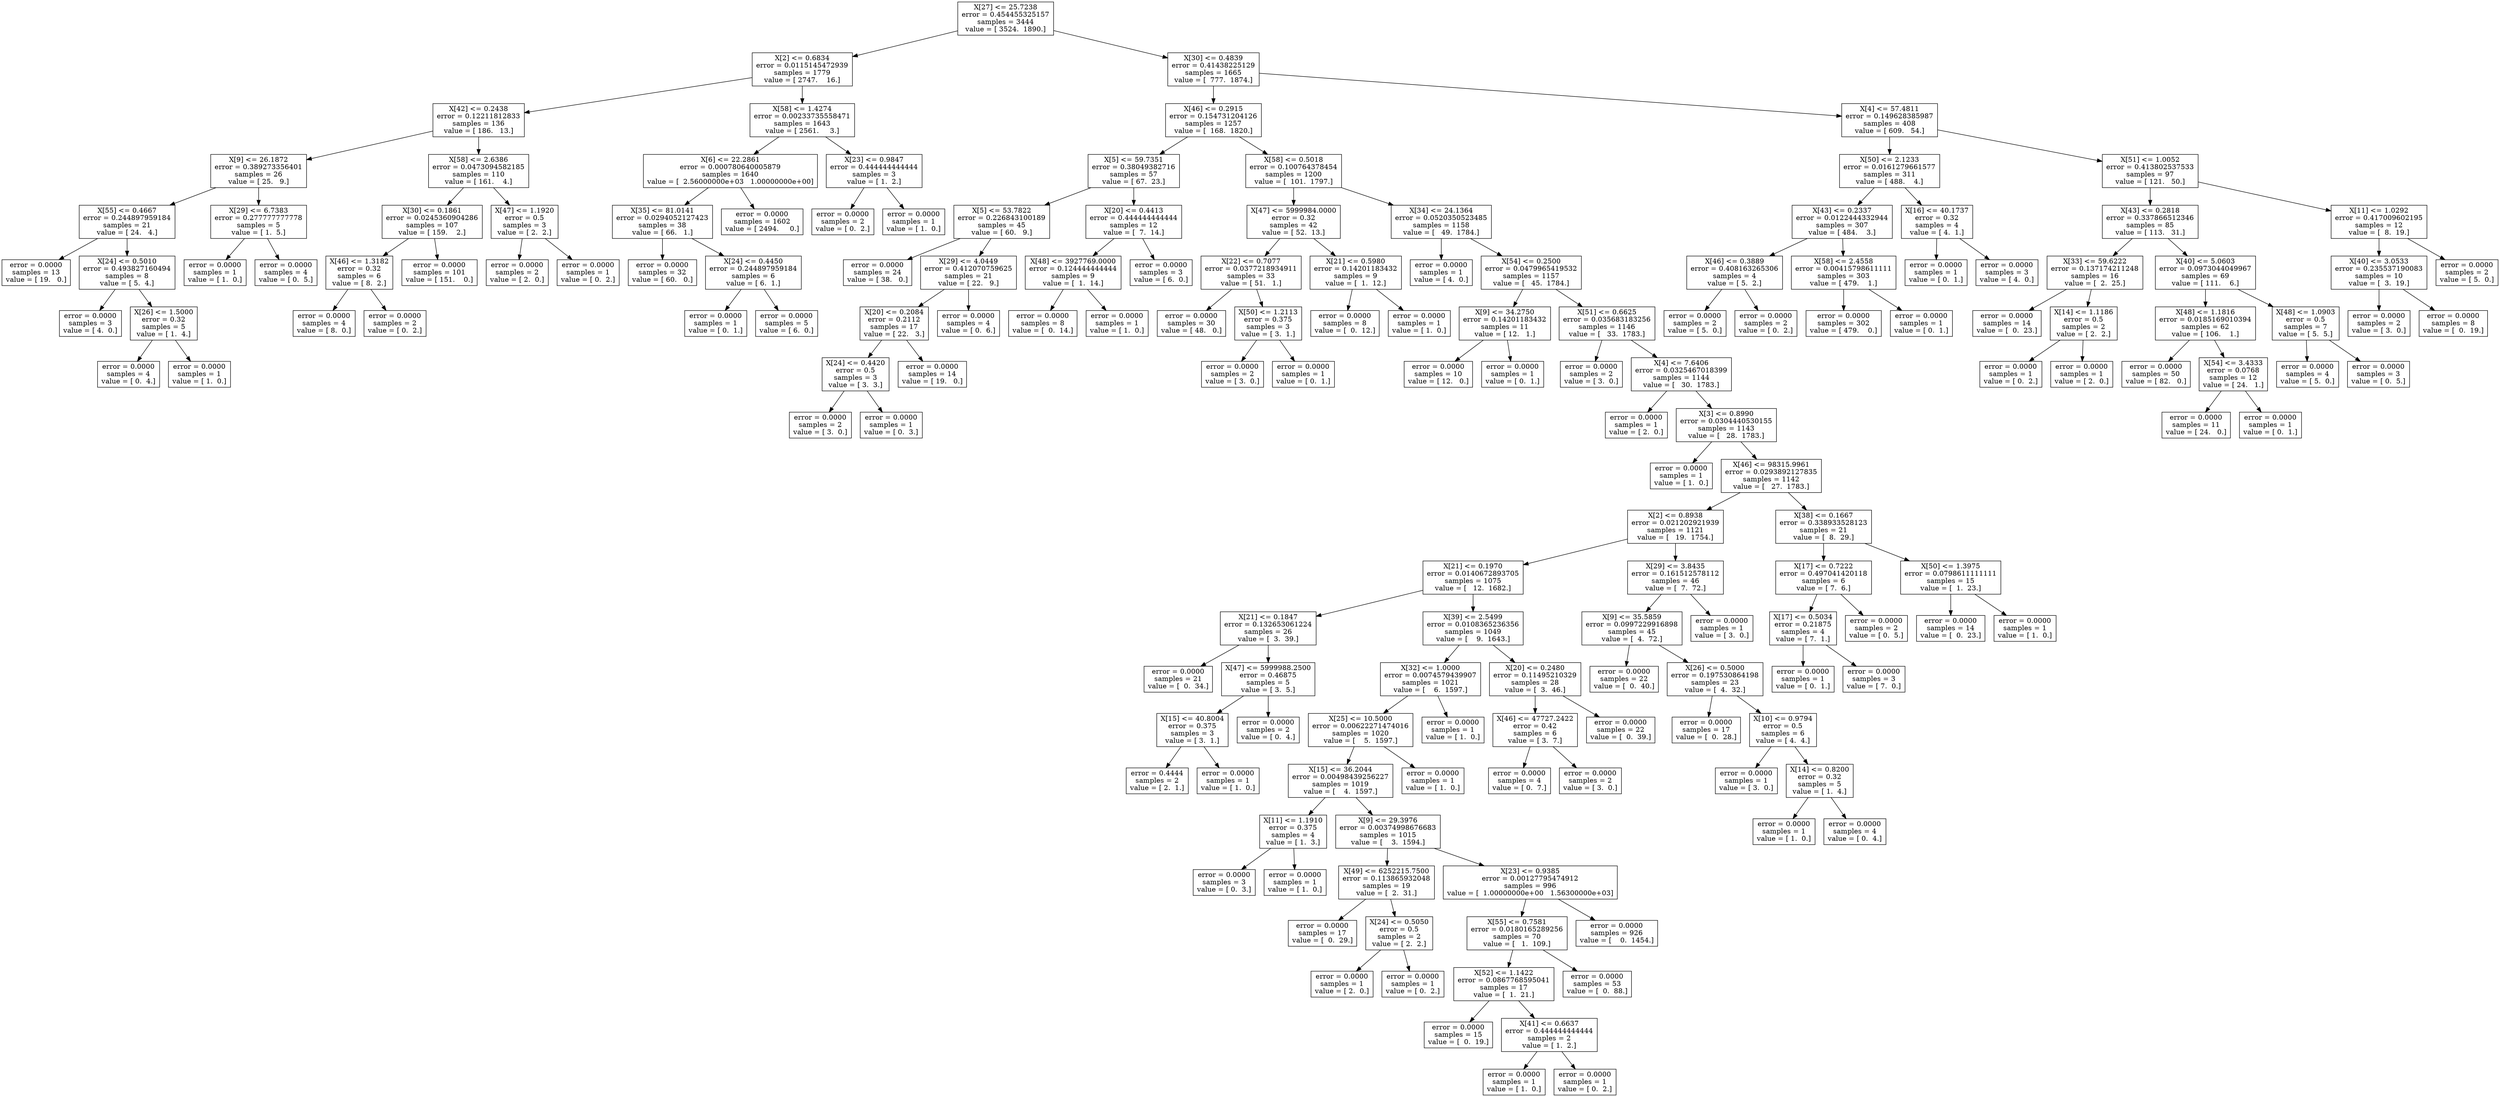 digraph Tree {
0 [label="X[27] <= 25.7238\nerror = 0.454455325157\nsamples = 3444\nvalue = [ 3524.  1890.]", shape="box"] ;
1 [label="X[2] <= 0.6834\nerror = 0.0115145472939\nsamples = 1779\nvalue = [ 2747.    16.]", shape="box"] ;
0 -> 1 ;
2 [label="X[42] <= 0.2438\nerror = 0.12211812833\nsamples = 136\nvalue = [ 186.   13.]", shape="box"] ;
1 -> 2 ;
3 [label="X[9] <= 26.1872\nerror = 0.389273356401\nsamples = 26\nvalue = [ 25.   9.]", shape="box"] ;
2 -> 3 ;
4 [label="X[55] <= 0.4667\nerror = 0.244897959184\nsamples = 21\nvalue = [ 24.   4.]", shape="box"] ;
3 -> 4 ;
5 [label="error = 0.0000\nsamples = 13\nvalue = [ 19.   0.]", shape="box"] ;
4 -> 5 ;
6 [label="X[24] <= 0.5010\nerror = 0.493827160494\nsamples = 8\nvalue = [ 5.  4.]", shape="box"] ;
4 -> 6 ;
7 [label="error = 0.0000\nsamples = 3\nvalue = [ 4.  0.]", shape="box"] ;
6 -> 7 ;
8 [label="X[26] <= 1.5000\nerror = 0.32\nsamples = 5\nvalue = [ 1.  4.]", shape="box"] ;
6 -> 8 ;
9 [label="error = 0.0000\nsamples = 4\nvalue = [ 0.  4.]", shape="box"] ;
8 -> 9 ;
10 [label="error = 0.0000\nsamples = 1\nvalue = [ 1.  0.]", shape="box"] ;
8 -> 10 ;
11 [label="X[29] <= 6.7383\nerror = 0.277777777778\nsamples = 5\nvalue = [ 1.  5.]", shape="box"] ;
3 -> 11 ;
12 [label="error = 0.0000\nsamples = 1\nvalue = [ 1.  0.]", shape="box"] ;
11 -> 12 ;
13 [label="error = 0.0000\nsamples = 4\nvalue = [ 0.  5.]", shape="box"] ;
11 -> 13 ;
14 [label="X[58] <= 2.6386\nerror = 0.0473094582185\nsamples = 110\nvalue = [ 161.    4.]", shape="box"] ;
2 -> 14 ;
15 [label="X[30] <= 0.1861\nerror = 0.0245360904286\nsamples = 107\nvalue = [ 159.    2.]", shape="box"] ;
14 -> 15 ;
16 [label="X[46] <= 1.3182\nerror = 0.32\nsamples = 6\nvalue = [ 8.  2.]", shape="box"] ;
15 -> 16 ;
17 [label="error = 0.0000\nsamples = 4\nvalue = [ 8.  0.]", shape="box"] ;
16 -> 17 ;
18 [label="error = 0.0000\nsamples = 2\nvalue = [ 0.  2.]", shape="box"] ;
16 -> 18 ;
19 [label="error = 0.0000\nsamples = 101\nvalue = [ 151.    0.]", shape="box"] ;
15 -> 19 ;
20 [label="X[47] <= 1.1920\nerror = 0.5\nsamples = 3\nvalue = [ 2.  2.]", shape="box"] ;
14 -> 20 ;
21 [label="error = 0.0000\nsamples = 2\nvalue = [ 2.  0.]", shape="box"] ;
20 -> 21 ;
22 [label="error = 0.0000\nsamples = 1\nvalue = [ 0.  2.]", shape="box"] ;
20 -> 22 ;
23 [label="X[58] <= 1.4274\nerror = 0.00233735558471\nsamples = 1643\nvalue = [ 2561.     3.]", shape="box"] ;
1 -> 23 ;
24 [label="X[6] <= 22.2861\nerror = 0.000780640005879\nsamples = 1640\nvalue = [  2.56000000e+03   1.00000000e+00]", shape="box"] ;
23 -> 24 ;
25 [label="X[35] <= 81.0141\nerror = 0.0294052127423\nsamples = 38\nvalue = [ 66.   1.]", shape="box"] ;
24 -> 25 ;
26 [label="error = 0.0000\nsamples = 32\nvalue = [ 60.   0.]", shape="box"] ;
25 -> 26 ;
27 [label="X[24] <= 0.4450\nerror = 0.244897959184\nsamples = 6\nvalue = [ 6.  1.]", shape="box"] ;
25 -> 27 ;
28 [label="error = 0.0000\nsamples = 1\nvalue = [ 0.  1.]", shape="box"] ;
27 -> 28 ;
29 [label="error = 0.0000\nsamples = 5\nvalue = [ 6.  0.]", shape="box"] ;
27 -> 29 ;
30 [label="error = 0.0000\nsamples = 1602\nvalue = [ 2494.     0.]", shape="box"] ;
24 -> 30 ;
31 [label="X[23] <= 0.9847\nerror = 0.444444444444\nsamples = 3\nvalue = [ 1.  2.]", shape="box"] ;
23 -> 31 ;
32 [label="error = 0.0000\nsamples = 2\nvalue = [ 0.  2.]", shape="box"] ;
31 -> 32 ;
33 [label="error = 0.0000\nsamples = 1\nvalue = [ 1.  0.]", shape="box"] ;
31 -> 33 ;
34 [label="X[30] <= 0.4839\nerror = 0.41438225129\nsamples = 1665\nvalue = [  777.  1874.]", shape="box"] ;
0 -> 34 ;
35 [label="X[46] <= 0.2915\nerror = 0.154731204126\nsamples = 1257\nvalue = [  168.  1820.]", shape="box"] ;
34 -> 35 ;
36 [label="X[5] <= 59.7351\nerror = 0.38049382716\nsamples = 57\nvalue = [ 67.  23.]", shape="box"] ;
35 -> 36 ;
37 [label="X[5] <= 53.7822\nerror = 0.226843100189\nsamples = 45\nvalue = [ 60.   9.]", shape="box"] ;
36 -> 37 ;
38 [label="error = 0.0000\nsamples = 24\nvalue = [ 38.   0.]", shape="box"] ;
37 -> 38 ;
39 [label="X[29] <= 4.0449\nerror = 0.412070759625\nsamples = 21\nvalue = [ 22.   9.]", shape="box"] ;
37 -> 39 ;
40 [label="X[20] <= 0.2084\nerror = 0.2112\nsamples = 17\nvalue = [ 22.   3.]", shape="box"] ;
39 -> 40 ;
41 [label="X[24] <= 0.4420\nerror = 0.5\nsamples = 3\nvalue = [ 3.  3.]", shape="box"] ;
40 -> 41 ;
42 [label="error = 0.0000\nsamples = 2\nvalue = [ 3.  0.]", shape="box"] ;
41 -> 42 ;
43 [label="error = 0.0000\nsamples = 1\nvalue = [ 0.  3.]", shape="box"] ;
41 -> 43 ;
44 [label="error = 0.0000\nsamples = 14\nvalue = [ 19.   0.]", shape="box"] ;
40 -> 44 ;
45 [label="error = 0.0000\nsamples = 4\nvalue = [ 0.  6.]", shape="box"] ;
39 -> 45 ;
46 [label="X[20] <= 0.4413\nerror = 0.444444444444\nsamples = 12\nvalue = [  7.  14.]", shape="box"] ;
36 -> 46 ;
47 [label="X[48] <= 3927769.0000\nerror = 0.124444444444\nsamples = 9\nvalue = [  1.  14.]", shape="box"] ;
46 -> 47 ;
48 [label="error = 0.0000\nsamples = 8\nvalue = [  0.  14.]", shape="box"] ;
47 -> 48 ;
49 [label="error = 0.0000\nsamples = 1\nvalue = [ 1.  0.]", shape="box"] ;
47 -> 49 ;
50 [label="error = 0.0000\nsamples = 3\nvalue = [ 6.  0.]", shape="box"] ;
46 -> 50 ;
51 [label="X[58] <= 0.5018\nerror = 0.100764378454\nsamples = 1200\nvalue = [  101.  1797.]", shape="box"] ;
35 -> 51 ;
52 [label="X[47] <= 5999984.0000\nerror = 0.32\nsamples = 42\nvalue = [ 52.  13.]", shape="box"] ;
51 -> 52 ;
53 [label="X[22] <= 0.7077\nerror = 0.0377218934911\nsamples = 33\nvalue = [ 51.   1.]", shape="box"] ;
52 -> 53 ;
54 [label="error = 0.0000\nsamples = 30\nvalue = [ 48.   0.]", shape="box"] ;
53 -> 54 ;
55 [label="X[50] <= 1.2113\nerror = 0.375\nsamples = 3\nvalue = [ 3.  1.]", shape="box"] ;
53 -> 55 ;
56 [label="error = 0.0000\nsamples = 2\nvalue = [ 3.  0.]", shape="box"] ;
55 -> 56 ;
57 [label="error = 0.0000\nsamples = 1\nvalue = [ 0.  1.]", shape="box"] ;
55 -> 57 ;
58 [label="X[21] <= 0.5980\nerror = 0.14201183432\nsamples = 9\nvalue = [  1.  12.]", shape="box"] ;
52 -> 58 ;
59 [label="error = 0.0000\nsamples = 8\nvalue = [  0.  12.]", shape="box"] ;
58 -> 59 ;
60 [label="error = 0.0000\nsamples = 1\nvalue = [ 1.  0.]", shape="box"] ;
58 -> 60 ;
61 [label="X[34] <= 24.1364\nerror = 0.0520350523485\nsamples = 1158\nvalue = [   49.  1784.]", shape="box"] ;
51 -> 61 ;
62 [label="error = 0.0000\nsamples = 1\nvalue = [ 4.  0.]", shape="box"] ;
61 -> 62 ;
63 [label="X[54] <= 0.2500\nerror = 0.0479965419532\nsamples = 1157\nvalue = [   45.  1784.]", shape="box"] ;
61 -> 63 ;
64 [label="X[9] <= 34.2750\nerror = 0.14201183432\nsamples = 11\nvalue = [ 12.   1.]", shape="box"] ;
63 -> 64 ;
65 [label="error = 0.0000\nsamples = 10\nvalue = [ 12.   0.]", shape="box"] ;
64 -> 65 ;
66 [label="error = 0.0000\nsamples = 1\nvalue = [ 0.  1.]", shape="box"] ;
64 -> 66 ;
67 [label="X[51] <= 0.6625\nerror = 0.035683183256\nsamples = 1146\nvalue = [   33.  1783.]", shape="box"] ;
63 -> 67 ;
68 [label="error = 0.0000\nsamples = 2\nvalue = [ 3.  0.]", shape="box"] ;
67 -> 68 ;
69 [label="X[4] <= 7.6406\nerror = 0.0325467018399\nsamples = 1144\nvalue = [   30.  1783.]", shape="box"] ;
67 -> 69 ;
70 [label="error = 0.0000\nsamples = 1\nvalue = [ 2.  0.]", shape="box"] ;
69 -> 70 ;
71 [label="X[3] <= 0.8990\nerror = 0.0304440530155\nsamples = 1143\nvalue = [   28.  1783.]", shape="box"] ;
69 -> 71 ;
72 [label="error = 0.0000\nsamples = 1\nvalue = [ 1.  0.]", shape="box"] ;
71 -> 72 ;
73 [label="X[46] <= 98315.9961\nerror = 0.0293892127835\nsamples = 1142\nvalue = [   27.  1783.]", shape="box"] ;
71 -> 73 ;
74 [label="X[2] <= 0.8938\nerror = 0.021202921939\nsamples = 1121\nvalue = [   19.  1754.]", shape="box"] ;
73 -> 74 ;
75 [label="X[21] <= 0.1970\nerror = 0.0140672893705\nsamples = 1075\nvalue = [   12.  1682.]", shape="box"] ;
74 -> 75 ;
76 [label="X[21] <= 0.1847\nerror = 0.132653061224\nsamples = 26\nvalue = [  3.  39.]", shape="box"] ;
75 -> 76 ;
77 [label="error = 0.0000\nsamples = 21\nvalue = [  0.  34.]", shape="box"] ;
76 -> 77 ;
78 [label="X[47] <= 5999988.2500\nerror = 0.46875\nsamples = 5\nvalue = [ 3.  5.]", shape="box"] ;
76 -> 78 ;
79 [label="X[15] <= 40.8004\nerror = 0.375\nsamples = 3\nvalue = [ 3.  1.]", shape="box"] ;
78 -> 79 ;
80 [label="error = 0.4444\nsamples = 2\nvalue = [ 2.  1.]", shape="box"] ;
79 -> 80 ;
81 [label="error = 0.0000\nsamples = 1\nvalue = [ 1.  0.]", shape="box"] ;
79 -> 81 ;
82 [label="error = 0.0000\nsamples = 2\nvalue = [ 0.  4.]", shape="box"] ;
78 -> 82 ;
83 [label="X[39] <= 2.5499\nerror = 0.0108365236356\nsamples = 1049\nvalue = [    9.  1643.]", shape="box"] ;
75 -> 83 ;
84 [label="X[32] <= 1.0000\nerror = 0.0074579439907\nsamples = 1021\nvalue = [    6.  1597.]", shape="box"] ;
83 -> 84 ;
85 [label="X[25] <= 10.5000\nerror = 0.00622271474016\nsamples = 1020\nvalue = [    5.  1597.]", shape="box"] ;
84 -> 85 ;
86 [label="X[15] <= 36.2044\nerror = 0.00498439256227\nsamples = 1019\nvalue = [    4.  1597.]", shape="box"] ;
85 -> 86 ;
87 [label="X[11] <= 1.1910\nerror = 0.375\nsamples = 4\nvalue = [ 1.  3.]", shape="box"] ;
86 -> 87 ;
88 [label="error = 0.0000\nsamples = 3\nvalue = [ 0.  3.]", shape="box"] ;
87 -> 88 ;
89 [label="error = 0.0000\nsamples = 1\nvalue = [ 1.  0.]", shape="box"] ;
87 -> 89 ;
90 [label="X[9] <= 29.3976\nerror = 0.00374998676683\nsamples = 1015\nvalue = [    3.  1594.]", shape="box"] ;
86 -> 90 ;
91 [label="X[49] <= 6252215.7500\nerror = 0.113865932048\nsamples = 19\nvalue = [  2.  31.]", shape="box"] ;
90 -> 91 ;
92 [label="error = 0.0000\nsamples = 17\nvalue = [  0.  29.]", shape="box"] ;
91 -> 92 ;
93 [label="X[24] <= 0.5050\nerror = 0.5\nsamples = 2\nvalue = [ 2.  2.]", shape="box"] ;
91 -> 93 ;
94 [label="error = 0.0000\nsamples = 1\nvalue = [ 2.  0.]", shape="box"] ;
93 -> 94 ;
95 [label="error = 0.0000\nsamples = 1\nvalue = [ 0.  2.]", shape="box"] ;
93 -> 95 ;
96 [label="X[23] <= 0.9385\nerror = 0.00127795474912\nsamples = 996\nvalue = [  1.00000000e+00   1.56300000e+03]", shape="box"] ;
90 -> 96 ;
97 [label="X[55] <= 0.7581\nerror = 0.0180165289256\nsamples = 70\nvalue = [   1.  109.]", shape="box"] ;
96 -> 97 ;
98 [label="X[52] <= 1.1422\nerror = 0.0867768595041\nsamples = 17\nvalue = [  1.  21.]", shape="box"] ;
97 -> 98 ;
99 [label="error = 0.0000\nsamples = 15\nvalue = [  0.  19.]", shape="box"] ;
98 -> 99 ;
100 [label="X[41] <= 0.6637\nerror = 0.444444444444\nsamples = 2\nvalue = [ 1.  2.]", shape="box"] ;
98 -> 100 ;
101 [label="error = 0.0000\nsamples = 1\nvalue = [ 1.  0.]", shape="box"] ;
100 -> 101 ;
102 [label="error = 0.0000\nsamples = 1\nvalue = [ 0.  2.]", shape="box"] ;
100 -> 102 ;
103 [label="error = 0.0000\nsamples = 53\nvalue = [  0.  88.]", shape="box"] ;
97 -> 103 ;
104 [label="error = 0.0000\nsamples = 926\nvalue = [    0.  1454.]", shape="box"] ;
96 -> 104 ;
105 [label="error = 0.0000\nsamples = 1\nvalue = [ 1.  0.]", shape="box"] ;
85 -> 105 ;
106 [label="error = 0.0000\nsamples = 1\nvalue = [ 1.  0.]", shape="box"] ;
84 -> 106 ;
107 [label="X[20] <= 0.2480\nerror = 0.11495210329\nsamples = 28\nvalue = [  3.  46.]", shape="box"] ;
83 -> 107 ;
108 [label="X[46] <= 47727.2422\nerror = 0.42\nsamples = 6\nvalue = [ 3.  7.]", shape="box"] ;
107 -> 108 ;
109 [label="error = 0.0000\nsamples = 4\nvalue = [ 0.  7.]", shape="box"] ;
108 -> 109 ;
110 [label="error = 0.0000\nsamples = 2\nvalue = [ 3.  0.]", shape="box"] ;
108 -> 110 ;
111 [label="error = 0.0000\nsamples = 22\nvalue = [  0.  39.]", shape="box"] ;
107 -> 111 ;
112 [label="X[29] <= 3.8435\nerror = 0.161512578112\nsamples = 46\nvalue = [  7.  72.]", shape="box"] ;
74 -> 112 ;
113 [label="X[9] <= 35.5859\nerror = 0.0997229916898\nsamples = 45\nvalue = [  4.  72.]", shape="box"] ;
112 -> 113 ;
114 [label="error = 0.0000\nsamples = 22\nvalue = [  0.  40.]", shape="box"] ;
113 -> 114 ;
115 [label="X[26] <= 0.5000\nerror = 0.197530864198\nsamples = 23\nvalue = [  4.  32.]", shape="box"] ;
113 -> 115 ;
116 [label="error = 0.0000\nsamples = 17\nvalue = [  0.  28.]", shape="box"] ;
115 -> 116 ;
117 [label="X[10] <= 0.9794\nerror = 0.5\nsamples = 6\nvalue = [ 4.  4.]", shape="box"] ;
115 -> 117 ;
118 [label="error = 0.0000\nsamples = 1\nvalue = [ 3.  0.]", shape="box"] ;
117 -> 118 ;
119 [label="X[14] <= 0.8200\nerror = 0.32\nsamples = 5\nvalue = [ 1.  4.]", shape="box"] ;
117 -> 119 ;
120 [label="error = 0.0000\nsamples = 1\nvalue = [ 1.  0.]", shape="box"] ;
119 -> 120 ;
121 [label="error = 0.0000\nsamples = 4\nvalue = [ 0.  4.]", shape="box"] ;
119 -> 121 ;
122 [label="error = 0.0000\nsamples = 1\nvalue = [ 3.  0.]", shape="box"] ;
112 -> 122 ;
123 [label="X[38] <= 0.1667\nerror = 0.338933528123\nsamples = 21\nvalue = [  8.  29.]", shape="box"] ;
73 -> 123 ;
124 [label="X[17] <= 0.7222\nerror = 0.497041420118\nsamples = 6\nvalue = [ 7.  6.]", shape="box"] ;
123 -> 124 ;
125 [label="X[17] <= 0.5034\nerror = 0.21875\nsamples = 4\nvalue = [ 7.  1.]", shape="box"] ;
124 -> 125 ;
126 [label="error = 0.0000\nsamples = 1\nvalue = [ 0.  1.]", shape="box"] ;
125 -> 126 ;
127 [label="error = 0.0000\nsamples = 3\nvalue = [ 7.  0.]", shape="box"] ;
125 -> 127 ;
128 [label="error = 0.0000\nsamples = 2\nvalue = [ 0.  5.]", shape="box"] ;
124 -> 128 ;
129 [label="X[50] <= 1.3975\nerror = 0.0798611111111\nsamples = 15\nvalue = [  1.  23.]", shape="box"] ;
123 -> 129 ;
130 [label="error = 0.0000\nsamples = 14\nvalue = [  0.  23.]", shape="box"] ;
129 -> 130 ;
131 [label="error = 0.0000\nsamples = 1\nvalue = [ 1.  0.]", shape="box"] ;
129 -> 131 ;
132 [label="X[4] <= 57.4811\nerror = 0.149628385987\nsamples = 408\nvalue = [ 609.   54.]", shape="box"] ;
34 -> 132 ;
133 [label="X[50] <= 2.1233\nerror = 0.0161279661577\nsamples = 311\nvalue = [ 488.    4.]", shape="box"] ;
132 -> 133 ;
134 [label="X[43] <= 0.2337\nerror = 0.0122444332944\nsamples = 307\nvalue = [ 484.    3.]", shape="box"] ;
133 -> 134 ;
135 [label="X[46] <= 0.3889\nerror = 0.408163265306\nsamples = 4\nvalue = [ 5.  2.]", shape="box"] ;
134 -> 135 ;
136 [label="error = 0.0000\nsamples = 2\nvalue = [ 5.  0.]", shape="box"] ;
135 -> 136 ;
137 [label="error = 0.0000\nsamples = 2\nvalue = [ 0.  2.]", shape="box"] ;
135 -> 137 ;
138 [label="X[58] <= 2.4558\nerror = 0.00415798611111\nsamples = 303\nvalue = [ 479.    1.]", shape="box"] ;
134 -> 138 ;
139 [label="error = 0.0000\nsamples = 302\nvalue = [ 479.    0.]", shape="box"] ;
138 -> 139 ;
140 [label="error = 0.0000\nsamples = 1\nvalue = [ 0.  1.]", shape="box"] ;
138 -> 140 ;
141 [label="X[16] <= 40.1737\nerror = 0.32\nsamples = 4\nvalue = [ 4.  1.]", shape="box"] ;
133 -> 141 ;
142 [label="error = 0.0000\nsamples = 1\nvalue = [ 0.  1.]", shape="box"] ;
141 -> 142 ;
143 [label="error = 0.0000\nsamples = 3\nvalue = [ 4.  0.]", shape="box"] ;
141 -> 143 ;
144 [label="X[51] <= 1.0052\nerror = 0.413802537533\nsamples = 97\nvalue = [ 121.   50.]", shape="box"] ;
132 -> 144 ;
145 [label="X[43] <= 0.2818\nerror = 0.337866512346\nsamples = 85\nvalue = [ 113.   31.]", shape="box"] ;
144 -> 145 ;
146 [label="X[33] <= 59.6222\nerror = 0.137174211248\nsamples = 16\nvalue = [  2.  25.]", shape="box"] ;
145 -> 146 ;
147 [label="error = 0.0000\nsamples = 14\nvalue = [  0.  23.]", shape="box"] ;
146 -> 147 ;
148 [label="X[14] <= 1.1186\nerror = 0.5\nsamples = 2\nvalue = [ 2.  2.]", shape="box"] ;
146 -> 148 ;
149 [label="error = 0.0000\nsamples = 1\nvalue = [ 0.  2.]", shape="box"] ;
148 -> 149 ;
150 [label="error = 0.0000\nsamples = 1\nvalue = [ 2.  0.]", shape="box"] ;
148 -> 150 ;
151 [label="X[40] <= 5.0603\nerror = 0.0973044049967\nsamples = 69\nvalue = [ 111.    6.]", shape="box"] ;
145 -> 151 ;
152 [label="X[48] <= 1.1816\nerror = 0.0185169010394\nsamples = 62\nvalue = [ 106.    1.]", shape="box"] ;
151 -> 152 ;
153 [label="error = 0.0000\nsamples = 50\nvalue = [ 82.   0.]", shape="box"] ;
152 -> 153 ;
154 [label="X[54] <= 3.4333\nerror = 0.0768\nsamples = 12\nvalue = [ 24.   1.]", shape="box"] ;
152 -> 154 ;
155 [label="error = 0.0000\nsamples = 11\nvalue = [ 24.   0.]", shape="box"] ;
154 -> 155 ;
156 [label="error = 0.0000\nsamples = 1\nvalue = [ 0.  1.]", shape="box"] ;
154 -> 156 ;
157 [label="X[48] <= 1.0903\nerror = 0.5\nsamples = 7\nvalue = [ 5.  5.]", shape="box"] ;
151 -> 157 ;
158 [label="error = 0.0000\nsamples = 4\nvalue = [ 5.  0.]", shape="box"] ;
157 -> 158 ;
159 [label="error = 0.0000\nsamples = 3\nvalue = [ 0.  5.]", shape="box"] ;
157 -> 159 ;
160 [label="X[11] <= 1.0292\nerror = 0.417009602195\nsamples = 12\nvalue = [  8.  19.]", shape="box"] ;
144 -> 160 ;
161 [label="X[40] <= 3.0533\nerror = 0.235537190083\nsamples = 10\nvalue = [  3.  19.]", shape="box"] ;
160 -> 161 ;
162 [label="error = 0.0000\nsamples = 2\nvalue = [ 3.  0.]", shape="box"] ;
161 -> 162 ;
163 [label="error = 0.0000\nsamples = 8\nvalue = [  0.  19.]", shape="box"] ;
161 -> 163 ;
164 [label="error = 0.0000\nsamples = 2\nvalue = [ 5.  0.]", shape="box"] ;
160 -> 164 ;
}